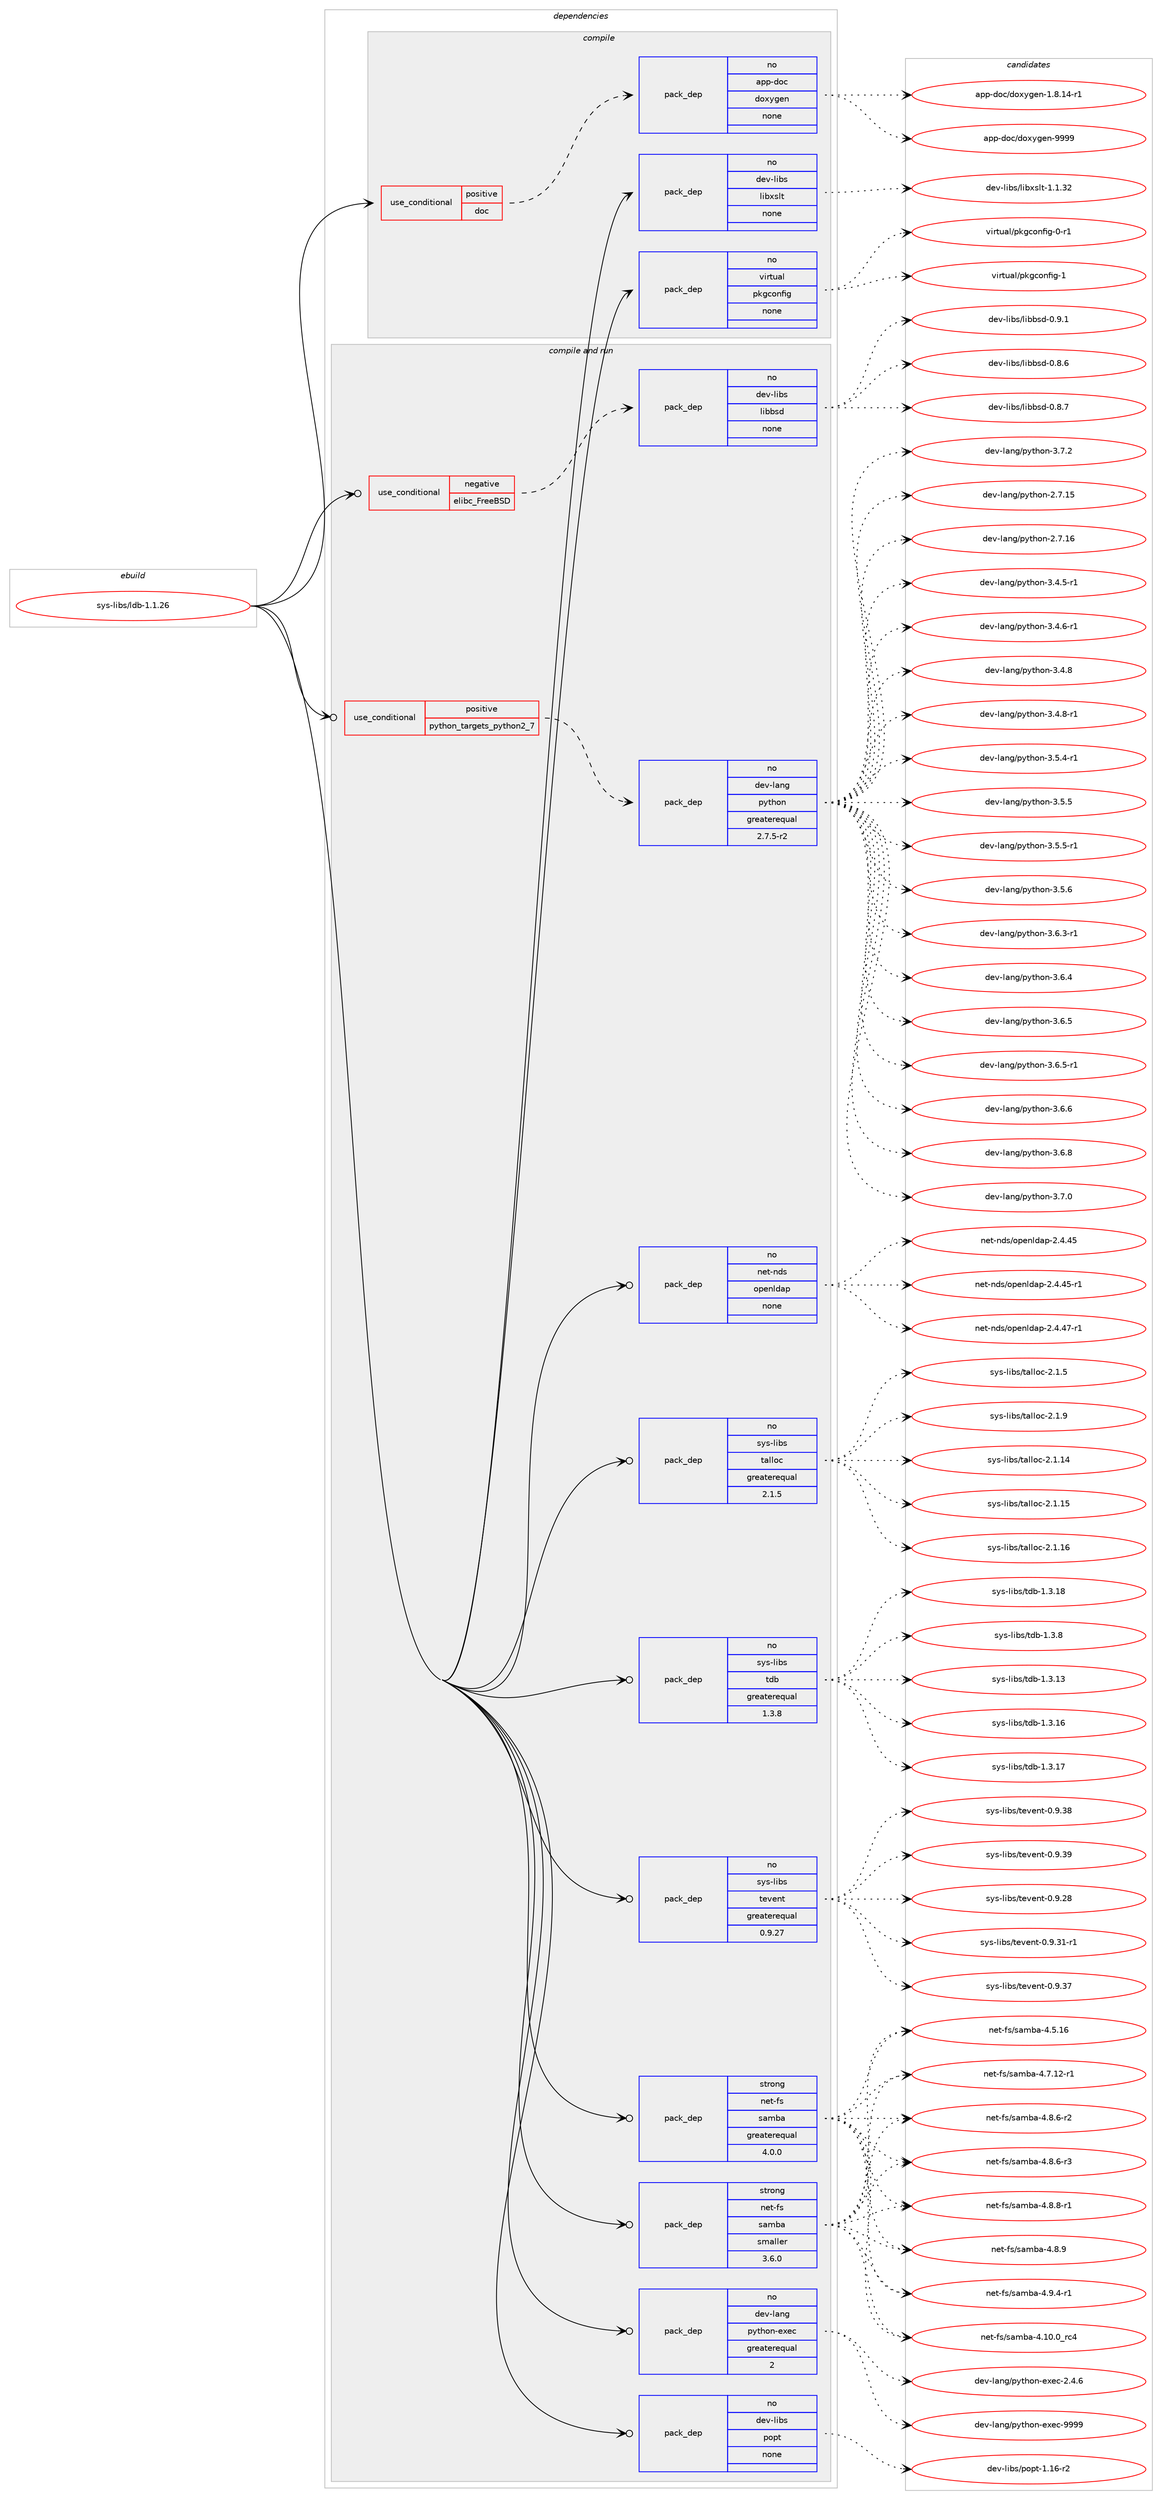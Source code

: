 digraph prolog {

# *************
# Graph options
# *************

newrank=true;
concentrate=true;
compound=true;
graph [rankdir=LR,fontname=Helvetica,fontsize=10,ranksep=1.5];#, ranksep=2.5, nodesep=0.2];
edge  [arrowhead=vee];
node  [fontname=Helvetica,fontsize=10];

# **********
# The ebuild
# **********

subgraph cluster_leftcol {
color=gray;
rank=same;
label=<<i>ebuild</i>>;
id [label="sys-libs/ldb-1.1.26", color=red, width=4, href="../sys-libs/ldb-1.1.26.svg"];
}

# ****************
# The dependencies
# ****************

subgraph cluster_midcol {
color=gray;
label=<<i>dependencies</i>>;
subgraph cluster_compile {
fillcolor="#eeeeee";
style=filled;
label=<<i>compile</i>>;
subgraph cond461713 {
dependency1737451 [label=<<TABLE BORDER="0" CELLBORDER="1" CELLSPACING="0" CELLPADDING="4"><TR><TD ROWSPAN="3" CELLPADDING="10">use_conditional</TD></TR><TR><TD>positive</TD></TR><TR><TD>doc</TD></TR></TABLE>>, shape=none, color=red];
subgraph pack1247127 {
dependency1737452 [label=<<TABLE BORDER="0" CELLBORDER="1" CELLSPACING="0" CELLPADDING="4" WIDTH="220"><TR><TD ROWSPAN="6" CELLPADDING="30">pack_dep</TD></TR><TR><TD WIDTH="110">no</TD></TR><TR><TD>app-doc</TD></TR><TR><TD>doxygen</TD></TR><TR><TD>none</TD></TR><TR><TD></TD></TR></TABLE>>, shape=none, color=blue];
}
dependency1737451:e -> dependency1737452:w [weight=20,style="dashed",arrowhead="vee"];
}
id:e -> dependency1737451:w [weight=20,style="solid",arrowhead="vee"];
subgraph pack1247128 {
dependency1737453 [label=<<TABLE BORDER="0" CELLBORDER="1" CELLSPACING="0" CELLPADDING="4" WIDTH="220"><TR><TD ROWSPAN="6" CELLPADDING="30">pack_dep</TD></TR><TR><TD WIDTH="110">no</TD></TR><TR><TD>dev-libs</TD></TR><TR><TD>libxslt</TD></TR><TR><TD>none</TD></TR><TR><TD></TD></TR></TABLE>>, shape=none, color=blue];
}
id:e -> dependency1737453:w [weight=20,style="solid",arrowhead="vee"];
subgraph pack1247129 {
dependency1737454 [label=<<TABLE BORDER="0" CELLBORDER="1" CELLSPACING="0" CELLPADDING="4" WIDTH="220"><TR><TD ROWSPAN="6" CELLPADDING="30">pack_dep</TD></TR><TR><TD WIDTH="110">no</TD></TR><TR><TD>virtual</TD></TR><TR><TD>pkgconfig</TD></TR><TR><TD>none</TD></TR><TR><TD></TD></TR></TABLE>>, shape=none, color=blue];
}
id:e -> dependency1737454:w [weight=20,style="solid",arrowhead="vee"];
}
subgraph cluster_compileandrun {
fillcolor="#eeeeee";
style=filled;
label=<<i>compile and run</i>>;
subgraph cond461714 {
dependency1737455 [label=<<TABLE BORDER="0" CELLBORDER="1" CELLSPACING="0" CELLPADDING="4"><TR><TD ROWSPAN="3" CELLPADDING="10">use_conditional</TD></TR><TR><TD>negative</TD></TR><TR><TD>elibc_FreeBSD</TD></TR></TABLE>>, shape=none, color=red];
subgraph pack1247130 {
dependency1737456 [label=<<TABLE BORDER="0" CELLBORDER="1" CELLSPACING="0" CELLPADDING="4" WIDTH="220"><TR><TD ROWSPAN="6" CELLPADDING="30">pack_dep</TD></TR><TR><TD WIDTH="110">no</TD></TR><TR><TD>dev-libs</TD></TR><TR><TD>libbsd</TD></TR><TR><TD>none</TD></TR><TR><TD></TD></TR></TABLE>>, shape=none, color=blue];
}
dependency1737455:e -> dependency1737456:w [weight=20,style="dashed",arrowhead="vee"];
}
id:e -> dependency1737455:w [weight=20,style="solid",arrowhead="odotvee"];
subgraph cond461715 {
dependency1737457 [label=<<TABLE BORDER="0" CELLBORDER="1" CELLSPACING="0" CELLPADDING="4"><TR><TD ROWSPAN="3" CELLPADDING="10">use_conditional</TD></TR><TR><TD>positive</TD></TR><TR><TD>python_targets_python2_7</TD></TR></TABLE>>, shape=none, color=red];
subgraph pack1247131 {
dependency1737458 [label=<<TABLE BORDER="0" CELLBORDER="1" CELLSPACING="0" CELLPADDING="4" WIDTH="220"><TR><TD ROWSPAN="6" CELLPADDING="30">pack_dep</TD></TR><TR><TD WIDTH="110">no</TD></TR><TR><TD>dev-lang</TD></TR><TR><TD>python</TD></TR><TR><TD>greaterequal</TD></TR><TR><TD>2.7.5-r2</TD></TR></TABLE>>, shape=none, color=blue];
}
dependency1737457:e -> dependency1737458:w [weight=20,style="dashed",arrowhead="vee"];
}
id:e -> dependency1737457:w [weight=20,style="solid",arrowhead="odotvee"];
subgraph pack1247132 {
dependency1737459 [label=<<TABLE BORDER="0" CELLBORDER="1" CELLSPACING="0" CELLPADDING="4" WIDTH="220"><TR><TD ROWSPAN="6" CELLPADDING="30">pack_dep</TD></TR><TR><TD WIDTH="110">no</TD></TR><TR><TD>dev-lang</TD></TR><TR><TD>python-exec</TD></TR><TR><TD>greaterequal</TD></TR><TR><TD>2</TD></TR></TABLE>>, shape=none, color=blue];
}
id:e -> dependency1737459:w [weight=20,style="solid",arrowhead="odotvee"];
subgraph pack1247133 {
dependency1737460 [label=<<TABLE BORDER="0" CELLBORDER="1" CELLSPACING="0" CELLPADDING="4" WIDTH="220"><TR><TD ROWSPAN="6" CELLPADDING="30">pack_dep</TD></TR><TR><TD WIDTH="110">no</TD></TR><TR><TD>dev-libs</TD></TR><TR><TD>popt</TD></TR><TR><TD>none</TD></TR><TR><TD></TD></TR></TABLE>>, shape=none, color=blue];
}
id:e -> dependency1737460:w [weight=20,style="solid",arrowhead="odotvee"];
subgraph pack1247134 {
dependency1737461 [label=<<TABLE BORDER="0" CELLBORDER="1" CELLSPACING="0" CELLPADDING="4" WIDTH="220"><TR><TD ROWSPAN="6" CELLPADDING="30">pack_dep</TD></TR><TR><TD WIDTH="110">no</TD></TR><TR><TD>net-nds</TD></TR><TR><TD>openldap</TD></TR><TR><TD>none</TD></TR><TR><TD></TD></TR></TABLE>>, shape=none, color=blue];
}
id:e -> dependency1737461:w [weight=20,style="solid",arrowhead="odotvee"];
subgraph pack1247135 {
dependency1737462 [label=<<TABLE BORDER="0" CELLBORDER="1" CELLSPACING="0" CELLPADDING="4" WIDTH="220"><TR><TD ROWSPAN="6" CELLPADDING="30">pack_dep</TD></TR><TR><TD WIDTH="110">no</TD></TR><TR><TD>sys-libs</TD></TR><TR><TD>talloc</TD></TR><TR><TD>greaterequal</TD></TR><TR><TD>2.1.5</TD></TR></TABLE>>, shape=none, color=blue];
}
id:e -> dependency1737462:w [weight=20,style="solid",arrowhead="odotvee"];
subgraph pack1247136 {
dependency1737463 [label=<<TABLE BORDER="0" CELLBORDER="1" CELLSPACING="0" CELLPADDING="4" WIDTH="220"><TR><TD ROWSPAN="6" CELLPADDING="30">pack_dep</TD></TR><TR><TD WIDTH="110">no</TD></TR><TR><TD>sys-libs</TD></TR><TR><TD>tdb</TD></TR><TR><TD>greaterequal</TD></TR><TR><TD>1.3.8</TD></TR></TABLE>>, shape=none, color=blue];
}
id:e -> dependency1737463:w [weight=20,style="solid",arrowhead="odotvee"];
subgraph pack1247137 {
dependency1737464 [label=<<TABLE BORDER="0" CELLBORDER="1" CELLSPACING="0" CELLPADDING="4" WIDTH="220"><TR><TD ROWSPAN="6" CELLPADDING="30">pack_dep</TD></TR><TR><TD WIDTH="110">no</TD></TR><TR><TD>sys-libs</TD></TR><TR><TD>tevent</TD></TR><TR><TD>greaterequal</TD></TR><TR><TD>0.9.27</TD></TR></TABLE>>, shape=none, color=blue];
}
id:e -> dependency1737464:w [weight=20,style="solid",arrowhead="odotvee"];
subgraph pack1247138 {
dependency1737465 [label=<<TABLE BORDER="0" CELLBORDER="1" CELLSPACING="0" CELLPADDING="4" WIDTH="220"><TR><TD ROWSPAN="6" CELLPADDING="30">pack_dep</TD></TR><TR><TD WIDTH="110">strong</TD></TR><TR><TD>net-fs</TD></TR><TR><TD>samba</TD></TR><TR><TD>greaterequal</TD></TR><TR><TD>4.0.0</TD></TR></TABLE>>, shape=none, color=blue];
}
id:e -> dependency1737465:w [weight=20,style="solid",arrowhead="odotvee"];
subgraph pack1247139 {
dependency1737466 [label=<<TABLE BORDER="0" CELLBORDER="1" CELLSPACING="0" CELLPADDING="4" WIDTH="220"><TR><TD ROWSPAN="6" CELLPADDING="30">pack_dep</TD></TR><TR><TD WIDTH="110">strong</TD></TR><TR><TD>net-fs</TD></TR><TR><TD>samba</TD></TR><TR><TD>smaller</TD></TR><TR><TD>3.6.0</TD></TR></TABLE>>, shape=none, color=blue];
}
id:e -> dependency1737466:w [weight=20,style="solid",arrowhead="odotvee"];
}
subgraph cluster_run {
fillcolor="#eeeeee";
style=filled;
label=<<i>run</i>>;
}
}

# **************
# The candidates
# **************

subgraph cluster_choices {
rank=same;
color=gray;
label=<<i>candidates</i>>;

subgraph choice1247127 {
color=black;
nodesep=1;
choice97112112451001119947100111120121103101110454946564649524511449 [label="app-doc/doxygen-1.8.14-r1", color=red, width=4,href="../app-doc/doxygen-1.8.14-r1.svg"];
choice971121124510011199471001111201211031011104557575757 [label="app-doc/doxygen-9999", color=red, width=4,href="../app-doc/doxygen-9999.svg"];
dependency1737452:e -> choice97112112451001119947100111120121103101110454946564649524511449:w [style=dotted,weight="100"];
dependency1737452:e -> choice971121124510011199471001111201211031011104557575757:w [style=dotted,weight="100"];
}
subgraph choice1247128 {
color=black;
nodesep=1;
choice1001011184510810598115471081059812011510811645494649465150 [label="dev-libs/libxslt-1.1.32", color=red, width=4,href="../dev-libs/libxslt-1.1.32.svg"];
dependency1737453:e -> choice1001011184510810598115471081059812011510811645494649465150:w [style=dotted,weight="100"];
}
subgraph choice1247129 {
color=black;
nodesep=1;
choice11810511411611797108471121071039911111010210510345484511449 [label="virtual/pkgconfig-0-r1", color=red, width=4,href="../virtual/pkgconfig-0-r1.svg"];
choice1181051141161179710847112107103991111101021051034549 [label="virtual/pkgconfig-1", color=red, width=4,href="../virtual/pkgconfig-1.svg"];
dependency1737454:e -> choice11810511411611797108471121071039911111010210510345484511449:w [style=dotted,weight="100"];
dependency1737454:e -> choice1181051141161179710847112107103991111101021051034549:w [style=dotted,weight="100"];
}
subgraph choice1247130 {
color=black;
nodesep=1;
choice1001011184510810598115471081059898115100454846564654 [label="dev-libs/libbsd-0.8.6", color=red, width=4,href="../dev-libs/libbsd-0.8.6.svg"];
choice1001011184510810598115471081059898115100454846564655 [label="dev-libs/libbsd-0.8.7", color=red, width=4,href="../dev-libs/libbsd-0.8.7.svg"];
choice1001011184510810598115471081059898115100454846574649 [label="dev-libs/libbsd-0.9.1", color=red, width=4,href="../dev-libs/libbsd-0.9.1.svg"];
dependency1737456:e -> choice1001011184510810598115471081059898115100454846564654:w [style=dotted,weight="100"];
dependency1737456:e -> choice1001011184510810598115471081059898115100454846564655:w [style=dotted,weight="100"];
dependency1737456:e -> choice1001011184510810598115471081059898115100454846574649:w [style=dotted,weight="100"];
}
subgraph choice1247131 {
color=black;
nodesep=1;
choice10010111845108971101034711212111610411111045504655464953 [label="dev-lang/python-2.7.15", color=red, width=4,href="../dev-lang/python-2.7.15.svg"];
choice10010111845108971101034711212111610411111045504655464954 [label="dev-lang/python-2.7.16", color=red, width=4,href="../dev-lang/python-2.7.16.svg"];
choice1001011184510897110103471121211161041111104551465246534511449 [label="dev-lang/python-3.4.5-r1", color=red, width=4,href="../dev-lang/python-3.4.5-r1.svg"];
choice1001011184510897110103471121211161041111104551465246544511449 [label="dev-lang/python-3.4.6-r1", color=red, width=4,href="../dev-lang/python-3.4.6-r1.svg"];
choice100101118451089711010347112121116104111110455146524656 [label="dev-lang/python-3.4.8", color=red, width=4,href="../dev-lang/python-3.4.8.svg"];
choice1001011184510897110103471121211161041111104551465246564511449 [label="dev-lang/python-3.4.8-r1", color=red, width=4,href="../dev-lang/python-3.4.8-r1.svg"];
choice1001011184510897110103471121211161041111104551465346524511449 [label="dev-lang/python-3.5.4-r1", color=red, width=4,href="../dev-lang/python-3.5.4-r1.svg"];
choice100101118451089711010347112121116104111110455146534653 [label="dev-lang/python-3.5.5", color=red, width=4,href="../dev-lang/python-3.5.5.svg"];
choice1001011184510897110103471121211161041111104551465346534511449 [label="dev-lang/python-3.5.5-r1", color=red, width=4,href="../dev-lang/python-3.5.5-r1.svg"];
choice100101118451089711010347112121116104111110455146534654 [label="dev-lang/python-3.5.6", color=red, width=4,href="../dev-lang/python-3.5.6.svg"];
choice1001011184510897110103471121211161041111104551465446514511449 [label="dev-lang/python-3.6.3-r1", color=red, width=4,href="../dev-lang/python-3.6.3-r1.svg"];
choice100101118451089711010347112121116104111110455146544652 [label="dev-lang/python-3.6.4", color=red, width=4,href="../dev-lang/python-3.6.4.svg"];
choice100101118451089711010347112121116104111110455146544653 [label="dev-lang/python-3.6.5", color=red, width=4,href="../dev-lang/python-3.6.5.svg"];
choice1001011184510897110103471121211161041111104551465446534511449 [label="dev-lang/python-3.6.5-r1", color=red, width=4,href="../dev-lang/python-3.6.5-r1.svg"];
choice100101118451089711010347112121116104111110455146544654 [label="dev-lang/python-3.6.6", color=red, width=4,href="../dev-lang/python-3.6.6.svg"];
choice100101118451089711010347112121116104111110455146544656 [label="dev-lang/python-3.6.8", color=red, width=4,href="../dev-lang/python-3.6.8.svg"];
choice100101118451089711010347112121116104111110455146554648 [label="dev-lang/python-3.7.0", color=red, width=4,href="../dev-lang/python-3.7.0.svg"];
choice100101118451089711010347112121116104111110455146554650 [label="dev-lang/python-3.7.2", color=red, width=4,href="../dev-lang/python-3.7.2.svg"];
dependency1737458:e -> choice10010111845108971101034711212111610411111045504655464953:w [style=dotted,weight="100"];
dependency1737458:e -> choice10010111845108971101034711212111610411111045504655464954:w [style=dotted,weight="100"];
dependency1737458:e -> choice1001011184510897110103471121211161041111104551465246534511449:w [style=dotted,weight="100"];
dependency1737458:e -> choice1001011184510897110103471121211161041111104551465246544511449:w [style=dotted,weight="100"];
dependency1737458:e -> choice100101118451089711010347112121116104111110455146524656:w [style=dotted,weight="100"];
dependency1737458:e -> choice1001011184510897110103471121211161041111104551465246564511449:w [style=dotted,weight="100"];
dependency1737458:e -> choice1001011184510897110103471121211161041111104551465346524511449:w [style=dotted,weight="100"];
dependency1737458:e -> choice100101118451089711010347112121116104111110455146534653:w [style=dotted,weight="100"];
dependency1737458:e -> choice1001011184510897110103471121211161041111104551465346534511449:w [style=dotted,weight="100"];
dependency1737458:e -> choice100101118451089711010347112121116104111110455146534654:w [style=dotted,weight="100"];
dependency1737458:e -> choice1001011184510897110103471121211161041111104551465446514511449:w [style=dotted,weight="100"];
dependency1737458:e -> choice100101118451089711010347112121116104111110455146544652:w [style=dotted,weight="100"];
dependency1737458:e -> choice100101118451089711010347112121116104111110455146544653:w [style=dotted,weight="100"];
dependency1737458:e -> choice1001011184510897110103471121211161041111104551465446534511449:w [style=dotted,weight="100"];
dependency1737458:e -> choice100101118451089711010347112121116104111110455146544654:w [style=dotted,weight="100"];
dependency1737458:e -> choice100101118451089711010347112121116104111110455146544656:w [style=dotted,weight="100"];
dependency1737458:e -> choice100101118451089711010347112121116104111110455146554648:w [style=dotted,weight="100"];
dependency1737458:e -> choice100101118451089711010347112121116104111110455146554650:w [style=dotted,weight="100"];
}
subgraph choice1247132 {
color=black;
nodesep=1;
choice1001011184510897110103471121211161041111104510112010199455046524654 [label="dev-lang/python-exec-2.4.6", color=red, width=4,href="../dev-lang/python-exec-2.4.6.svg"];
choice10010111845108971101034711212111610411111045101120101994557575757 [label="dev-lang/python-exec-9999", color=red, width=4,href="../dev-lang/python-exec-9999.svg"];
dependency1737459:e -> choice1001011184510897110103471121211161041111104510112010199455046524654:w [style=dotted,weight="100"];
dependency1737459:e -> choice10010111845108971101034711212111610411111045101120101994557575757:w [style=dotted,weight="100"];
}
subgraph choice1247133 {
color=black;
nodesep=1;
choice10010111845108105981154711211111211645494649544511450 [label="dev-libs/popt-1.16-r2", color=red, width=4,href="../dev-libs/popt-1.16-r2.svg"];
dependency1737460:e -> choice10010111845108105981154711211111211645494649544511450:w [style=dotted,weight="100"];
}
subgraph choice1247134 {
color=black;
nodesep=1;
choice11010111645110100115471111121011101081009711245504652465253 [label="net-nds/openldap-2.4.45", color=red, width=4,href="../net-nds/openldap-2.4.45.svg"];
choice110101116451101001154711111210111010810097112455046524652534511449 [label="net-nds/openldap-2.4.45-r1", color=red, width=4,href="../net-nds/openldap-2.4.45-r1.svg"];
choice110101116451101001154711111210111010810097112455046524652554511449 [label="net-nds/openldap-2.4.47-r1", color=red, width=4,href="../net-nds/openldap-2.4.47-r1.svg"];
dependency1737461:e -> choice11010111645110100115471111121011101081009711245504652465253:w [style=dotted,weight="100"];
dependency1737461:e -> choice110101116451101001154711111210111010810097112455046524652534511449:w [style=dotted,weight="100"];
dependency1737461:e -> choice110101116451101001154711111210111010810097112455046524652554511449:w [style=dotted,weight="100"];
}
subgraph choice1247135 {
color=black;
nodesep=1;
choice115121115451081059811547116971081081119945504649464952 [label="sys-libs/talloc-2.1.14", color=red, width=4,href="../sys-libs/talloc-2.1.14.svg"];
choice115121115451081059811547116971081081119945504649464953 [label="sys-libs/talloc-2.1.15", color=red, width=4,href="../sys-libs/talloc-2.1.15.svg"];
choice115121115451081059811547116971081081119945504649464954 [label="sys-libs/talloc-2.1.16", color=red, width=4,href="../sys-libs/talloc-2.1.16.svg"];
choice1151211154510810598115471169710810811199455046494653 [label="sys-libs/talloc-2.1.5", color=red, width=4,href="../sys-libs/talloc-2.1.5.svg"];
choice1151211154510810598115471169710810811199455046494657 [label="sys-libs/talloc-2.1.9", color=red, width=4,href="../sys-libs/talloc-2.1.9.svg"];
dependency1737462:e -> choice115121115451081059811547116971081081119945504649464952:w [style=dotted,weight="100"];
dependency1737462:e -> choice115121115451081059811547116971081081119945504649464953:w [style=dotted,weight="100"];
dependency1737462:e -> choice115121115451081059811547116971081081119945504649464954:w [style=dotted,weight="100"];
dependency1737462:e -> choice1151211154510810598115471169710810811199455046494653:w [style=dotted,weight="100"];
dependency1737462:e -> choice1151211154510810598115471169710810811199455046494657:w [style=dotted,weight="100"];
}
subgraph choice1247136 {
color=black;
nodesep=1;
choice1151211154510810598115471161009845494651464951 [label="sys-libs/tdb-1.3.13", color=red, width=4,href="../sys-libs/tdb-1.3.13.svg"];
choice1151211154510810598115471161009845494651464954 [label="sys-libs/tdb-1.3.16", color=red, width=4,href="../sys-libs/tdb-1.3.16.svg"];
choice1151211154510810598115471161009845494651464955 [label="sys-libs/tdb-1.3.17", color=red, width=4,href="../sys-libs/tdb-1.3.17.svg"];
choice1151211154510810598115471161009845494651464956 [label="sys-libs/tdb-1.3.18", color=red, width=4,href="../sys-libs/tdb-1.3.18.svg"];
choice11512111545108105981154711610098454946514656 [label="sys-libs/tdb-1.3.8", color=red, width=4,href="../sys-libs/tdb-1.3.8.svg"];
dependency1737463:e -> choice1151211154510810598115471161009845494651464951:w [style=dotted,weight="100"];
dependency1737463:e -> choice1151211154510810598115471161009845494651464954:w [style=dotted,weight="100"];
dependency1737463:e -> choice1151211154510810598115471161009845494651464955:w [style=dotted,weight="100"];
dependency1737463:e -> choice1151211154510810598115471161009845494651464956:w [style=dotted,weight="100"];
dependency1737463:e -> choice11512111545108105981154711610098454946514656:w [style=dotted,weight="100"];
}
subgraph choice1247137 {
color=black;
nodesep=1;
choice11512111545108105981154711610111810111011645484657465056 [label="sys-libs/tevent-0.9.28", color=red, width=4,href="../sys-libs/tevent-0.9.28.svg"];
choice115121115451081059811547116101118101110116454846574651494511449 [label="sys-libs/tevent-0.9.31-r1", color=red, width=4,href="../sys-libs/tevent-0.9.31-r1.svg"];
choice11512111545108105981154711610111810111011645484657465155 [label="sys-libs/tevent-0.9.37", color=red, width=4,href="../sys-libs/tevent-0.9.37.svg"];
choice11512111545108105981154711610111810111011645484657465156 [label="sys-libs/tevent-0.9.38", color=red, width=4,href="../sys-libs/tevent-0.9.38.svg"];
choice11512111545108105981154711610111810111011645484657465157 [label="sys-libs/tevent-0.9.39", color=red, width=4,href="../sys-libs/tevent-0.9.39.svg"];
dependency1737464:e -> choice11512111545108105981154711610111810111011645484657465056:w [style=dotted,weight="100"];
dependency1737464:e -> choice115121115451081059811547116101118101110116454846574651494511449:w [style=dotted,weight="100"];
dependency1737464:e -> choice11512111545108105981154711610111810111011645484657465155:w [style=dotted,weight="100"];
dependency1737464:e -> choice11512111545108105981154711610111810111011645484657465156:w [style=dotted,weight="100"];
dependency1737464:e -> choice11512111545108105981154711610111810111011645484657465157:w [style=dotted,weight="100"];
}
subgraph choice1247138 {
color=black;
nodesep=1;
choice110101116451021154711597109989745524649484648951149952 [label="net-fs/samba-4.10.0_rc4", color=red, width=4,href="../net-fs/samba-4.10.0_rc4.svg"];
choice110101116451021154711597109989745524653464954 [label="net-fs/samba-4.5.16", color=red, width=4,href="../net-fs/samba-4.5.16.svg"];
choice1101011164510211547115971099897455246554649504511449 [label="net-fs/samba-4.7.12-r1", color=red, width=4,href="../net-fs/samba-4.7.12-r1.svg"];
choice11010111645102115471159710998974552465646544511450 [label="net-fs/samba-4.8.6-r2", color=red, width=4,href="../net-fs/samba-4.8.6-r2.svg"];
choice11010111645102115471159710998974552465646544511451 [label="net-fs/samba-4.8.6-r3", color=red, width=4,href="../net-fs/samba-4.8.6-r3.svg"];
choice11010111645102115471159710998974552465646564511449 [label="net-fs/samba-4.8.8-r1", color=red, width=4,href="../net-fs/samba-4.8.8-r1.svg"];
choice1101011164510211547115971099897455246564657 [label="net-fs/samba-4.8.9", color=red, width=4,href="../net-fs/samba-4.8.9.svg"];
choice11010111645102115471159710998974552465746524511449 [label="net-fs/samba-4.9.4-r1", color=red, width=4,href="../net-fs/samba-4.9.4-r1.svg"];
dependency1737465:e -> choice110101116451021154711597109989745524649484648951149952:w [style=dotted,weight="100"];
dependency1737465:e -> choice110101116451021154711597109989745524653464954:w [style=dotted,weight="100"];
dependency1737465:e -> choice1101011164510211547115971099897455246554649504511449:w [style=dotted,weight="100"];
dependency1737465:e -> choice11010111645102115471159710998974552465646544511450:w [style=dotted,weight="100"];
dependency1737465:e -> choice11010111645102115471159710998974552465646544511451:w [style=dotted,weight="100"];
dependency1737465:e -> choice11010111645102115471159710998974552465646564511449:w [style=dotted,weight="100"];
dependency1737465:e -> choice1101011164510211547115971099897455246564657:w [style=dotted,weight="100"];
dependency1737465:e -> choice11010111645102115471159710998974552465746524511449:w [style=dotted,weight="100"];
}
subgraph choice1247139 {
color=black;
nodesep=1;
choice110101116451021154711597109989745524649484648951149952 [label="net-fs/samba-4.10.0_rc4", color=red, width=4,href="../net-fs/samba-4.10.0_rc4.svg"];
choice110101116451021154711597109989745524653464954 [label="net-fs/samba-4.5.16", color=red, width=4,href="../net-fs/samba-4.5.16.svg"];
choice1101011164510211547115971099897455246554649504511449 [label="net-fs/samba-4.7.12-r1", color=red, width=4,href="../net-fs/samba-4.7.12-r1.svg"];
choice11010111645102115471159710998974552465646544511450 [label="net-fs/samba-4.8.6-r2", color=red, width=4,href="../net-fs/samba-4.8.6-r2.svg"];
choice11010111645102115471159710998974552465646544511451 [label="net-fs/samba-4.8.6-r3", color=red, width=4,href="../net-fs/samba-4.8.6-r3.svg"];
choice11010111645102115471159710998974552465646564511449 [label="net-fs/samba-4.8.8-r1", color=red, width=4,href="../net-fs/samba-4.8.8-r1.svg"];
choice1101011164510211547115971099897455246564657 [label="net-fs/samba-4.8.9", color=red, width=4,href="../net-fs/samba-4.8.9.svg"];
choice11010111645102115471159710998974552465746524511449 [label="net-fs/samba-4.9.4-r1", color=red, width=4,href="../net-fs/samba-4.9.4-r1.svg"];
dependency1737466:e -> choice110101116451021154711597109989745524649484648951149952:w [style=dotted,weight="100"];
dependency1737466:e -> choice110101116451021154711597109989745524653464954:w [style=dotted,weight="100"];
dependency1737466:e -> choice1101011164510211547115971099897455246554649504511449:w [style=dotted,weight="100"];
dependency1737466:e -> choice11010111645102115471159710998974552465646544511450:w [style=dotted,weight="100"];
dependency1737466:e -> choice11010111645102115471159710998974552465646544511451:w [style=dotted,weight="100"];
dependency1737466:e -> choice11010111645102115471159710998974552465646564511449:w [style=dotted,weight="100"];
dependency1737466:e -> choice1101011164510211547115971099897455246564657:w [style=dotted,weight="100"];
dependency1737466:e -> choice11010111645102115471159710998974552465746524511449:w [style=dotted,weight="100"];
}
}

}
